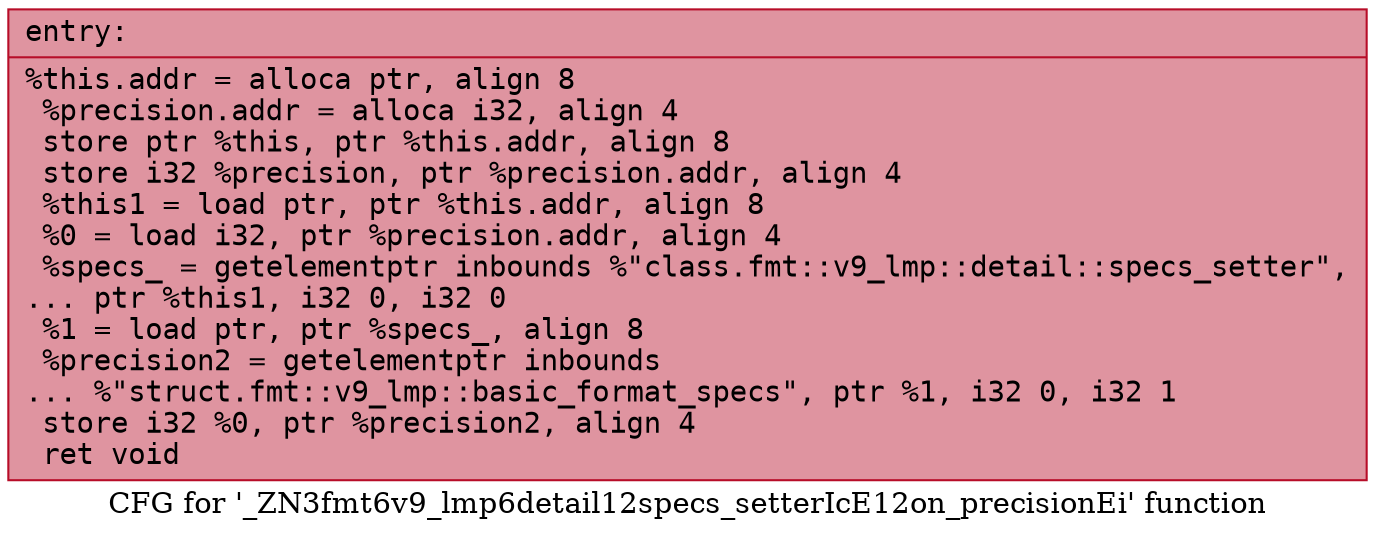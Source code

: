 digraph "CFG for '_ZN3fmt6v9_lmp6detail12specs_setterIcE12on_precisionEi' function" {
	label="CFG for '_ZN3fmt6v9_lmp6detail12specs_setterIcE12on_precisionEi' function";

	Node0x556bfeadf1e0 [shape=record,color="#b70d28ff", style=filled, fillcolor="#b70d2870" fontname="Courier",label="{entry:\l|  %this.addr = alloca ptr, align 8\l  %precision.addr = alloca i32, align 4\l  store ptr %this, ptr %this.addr, align 8\l  store i32 %precision, ptr %precision.addr, align 4\l  %this1 = load ptr, ptr %this.addr, align 8\l  %0 = load i32, ptr %precision.addr, align 4\l  %specs_ = getelementptr inbounds %\"class.fmt::v9_lmp::detail::specs_setter\",\l... ptr %this1, i32 0, i32 0\l  %1 = load ptr, ptr %specs_, align 8\l  %precision2 = getelementptr inbounds\l... %\"struct.fmt::v9_lmp::basic_format_specs\", ptr %1, i32 0, i32 1\l  store i32 %0, ptr %precision2, align 4\l  ret void\l}"];
}
